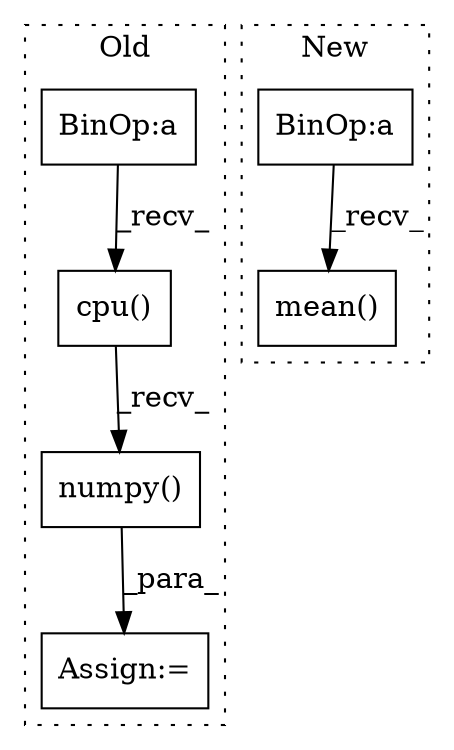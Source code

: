 digraph G {
subgraph cluster0 {
1 [label="numpy()" a="75" s="7117" l="31" shape="box"];
3 [label="cpu()" a="75" s="7117" l="14" shape="box"];
4 [label="Assign:=" a="68" s="7114" l="3" shape="box"];
6 [label="BinOp:a" a="82" s="7065" l="3" shape="box"];
label = "Old";
style="dotted";
}
subgraph cluster1 {
2 [label="mean()" a="75" s="11275" l="48" shape="box"];
5 [label="BinOp:a" a="82" s="11287" l="7" shape="box"];
label = "New";
style="dotted";
}
1 -> 4 [label="_para_"];
3 -> 1 [label="_recv_"];
5 -> 2 [label="_recv_"];
6 -> 3 [label="_recv_"];
}